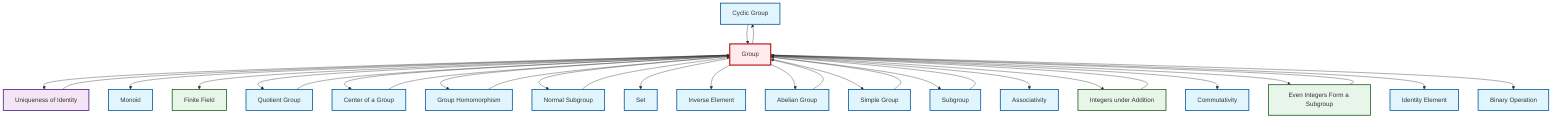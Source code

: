 graph TD
    classDef definition fill:#e1f5fe,stroke:#01579b,stroke-width:2px
    classDef theorem fill:#f3e5f5,stroke:#4a148c,stroke-width:2px
    classDef axiom fill:#fff3e0,stroke:#e65100,stroke-width:2px
    classDef example fill:#e8f5e9,stroke:#1b5e20,stroke-width:2px
    classDef current fill:#ffebee,stroke:#b71c1c,stroke-width:3px
    def-cyclic-group["Cyclic Group"]:::definition
    def-normal-subgroup["Normal Subgroup"]:::definition
    def-quotient-group["Quotient Group"]:::definition
    def-commutativity["Commutativity"]:::definition
    def-subgroup["Subgroup"]:::definition
    def-associativity["Associativity"]:::definition
    ex-integers-addition["Integers under Addition"]:::example
    def-set["Set"]:::definition
    def-identity-element["Identity Element"]:::definition
    def-binary-operation["Binary Operation"]:::definition
    ex-finite-field["Finite Field"]:::example
    def-monoid["Monoid"]:::definition
    def-center-of-group["Center of a Group"]:::definition
    def-inverse-element["Inverse Element"]:::definition
    def-homomorphism["Group Homomorphism"]:::definition
    def-simple-group["Simple Group"]:::definition
    ex-even-integers-subgroup["Even Integers Form a Subgroup"]:::example
    def-group["Group"]:::definition
    def-abelian-group["Abelian Group"]:::definition
    thm-unique-identity["Uniqueness of Identity"]:::theorem
    def-homomorphism --> def-group
    def-group --> def-cyclic-group
    def-simple-group --> def-group
    def-abelian-group --> def-group
    def-group --> thm-unique-identity
    def-group --> def-monoid
    def-group --> ex-finite-field
    def-group --> def-quotient-group
    def-group --> def-center-of-group
    def-group --> def-homomorphism
    def-group --> def-normal-subgroup
    def-group --> def-set
    thm-unique-identity --> def-group
    ex-integers-addition --> def-group
    def-group --> def-inverse-element
    def-center-of-group --> def-group
    def-group --> def-abelian-group
    def-group --> def-simple-group
    def-normal-subgroup --> def-group
    def-subgroup --> def-group
    def-group --> def-subgroup
    def-group --> def-associativity
    def-group --> ex-integers-addition
    def-group --> def-commutativity
    ex-even-integers-subgroup --> def-group
    def-group --> ex-even-integers-subgroup
    def-cyclic-group --> def-group
    def-group --> def-identity-element
    def-quotient-group --> def-group
    def-group --> def-binary-operation
    class def-group current